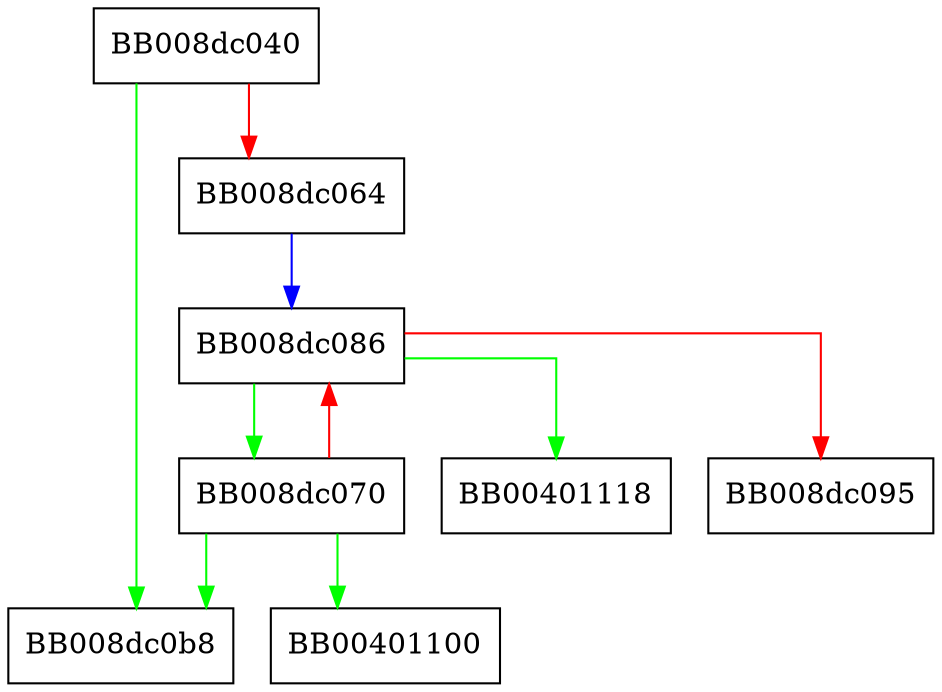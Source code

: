 digraph wctrans {
  node [shape="box"];
  graph [splines=ortho];
  BB008dc040 -> BB008dc0b8 [color="green"];
  BB008dc040 -> BB008dc064 [color="red"];
  BB008dc064 -> BB008dc086 [color="blue"];
  BB008dc070 -> BB00401100 [color="green"];
  BB008dc070 -> BB008dc0b8 [color="green"];
  BB008dc070 -> BB008dc086 [color="red"];
  BB008dc086 -> BB00401118 [color="green"];
  BB008dc086 -> BB008dc070 [color="green"];
  BB008dc086 -> BB008dc095 [color="red"];
}